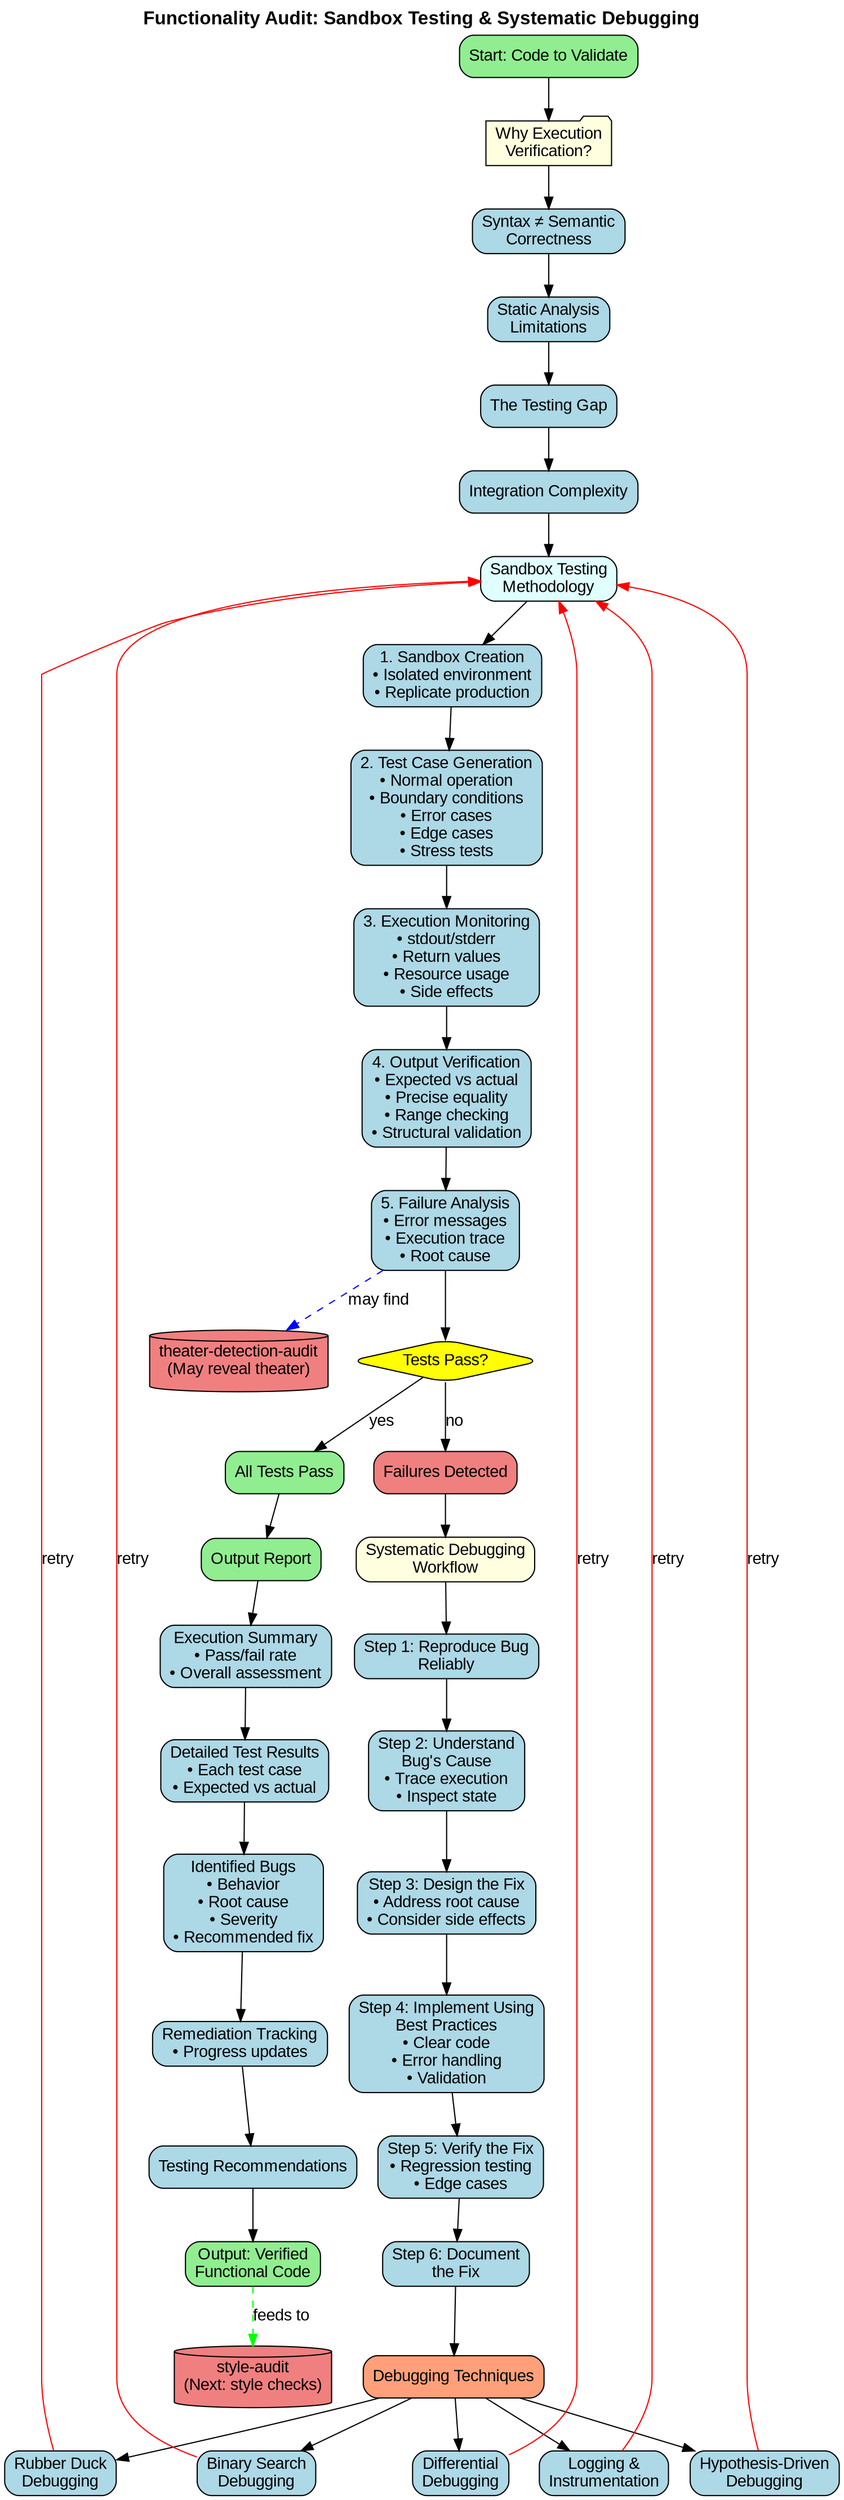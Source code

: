 digraph FunctionalityAudit {
    rankdir=TB;
    node [shape=box, style="rounded,filled", fillcolor=lightblue, fontname="Arial"];
    edge [fontname="Arial"];

    start [label="Start: Code to Validate", fillcolor=lightgreen];

    // Importance of Testing
    importance [label="Why Execution\nVerification?", fillcolor=lightyellow, shape=folder];
    i1 [label="Syntax ≠ Semantic\nCorrectness"];
    i2 [label="Static Analysis\nLimitations"];
    i3 [label="The Testing Gap"];
    i4 [label="Integration Complexity"];

    // Sandbox Testing Methodology
    sandbox [label="Sandbox Testing\nMethodology", fillcolor=lightcyan];
    sb1 [label="1. Sandbox Creation\n• Isolated environment\n• Replicate production"];
    sb2 [label="2. Test Case Generation\n• Normal operation\n• Boundary conditions\n• Error cases\n• Edge cases\n• Stress tests"];
    sb3 [label="3. Execution Monitoring\n• stdout/stderr\n• Return values\n• Resource usage\n• Side effects"];
    sb4 [label="4. Output Verification\n• Expected vs actual\n• Precise equality\n• Range checking\n• Structural validation"];
    sb5 [label="5. Failure Analysis\n• Error messages\n• Execution trace\n• Root cause"];

    // Systematic Debugging
    debug [label="Systematic Debugging\nWorkflow", fillcolor=lightyellow];
    d1 [label="Step 1: Reproduce Bug\nReliably"];
    d2 [label="Step 2: Understand\nBug's Cause\n• Trace execution\n• Inspect state"];
    d3 [label="Step 3: Design the Fix\n• Address root cause\n• Consider side effects"];
    d4 [label="Step 4: Implement Using\nBest Practices\n• Clear code\n• Error handling\n• Validation"];
    d5 [label="Step 5: Verify the Fix\n• Regression testing\n• Edge cases"];
    d6 [label="Step 6: Document\nthe Fix"];

    // Debugging Techniques
    techniques [label="Debugging Techniques", fillcolor=lightsalmon];
    t1 [label="Binary Search\nDebugging"];
    t2 [label="Rubber Duck\nDebugging"];
    t3 [label="Hypothesis-Driven\nDebugging"];
    t4 [label="Differential\nDebugging"];
    t5 [label="Logging &\nInstrumentation"];

    // Report Structure
    report [label="Output Report", fillcolor=lightgreen];
    r1 [label="Execution Summary\n• Pass/fail rate\n• Overall assessment"];
    r2 [label="Detailed Test Results\n• Each test case\n• Expected vs actual"];
    r3 [label="Identified Bugs\n• Behavior\n• Root cause\n• Severity\n• Recommended fix"];
    r4 [label="Remediation Tracking\n• Progress updates"];
    r5 [label="Testing Recommendations"];

    // Decision Point
    decision [label="Tests Pass?", shape=diamond, fillcolor=yellow];
    pass [label="All Tests Pass", fillcolor=lightgreen];
    fail [label="Failures Detected", fillcolor=lightcoral];

    output [label="Output: Verified\nFunctional Code", fillcolor=lightgreen];

    // External integrations
    theater [label="theater-detection-audit\n(May reveal theater)", shape=cylinder, fillcolor=lightcoral];
    style [label="style-audit\n(Next: style checks)", shape=cylinder, fillcolor=lightcoral];

    // Flow
    start -> importance;
    importance -> i1 -> i2 -> i3 -> i4;
    i4 -> sandbox;

    sandbox -> sb1 -> sb2 -> sb3 -> sb4 -> sb5;
    sb5 -> decision;

    decision -> pass [label="yes"];
    decision -> fail [label="no"];

    pass -> report;
    fail -> debug;

    debug -> d1 -> d2 -> d3 -> d4 -> d5 -> d6;
    d6 -> techniques;

    techniques -> t1;
    techniques -> t2;
    techniques -> t3;
    techniques -> t4;
    techniques -> t5;

    t1 -> sandbox [label="retry", color=red];
    t2 -> sandbox [label="retry", color=red];
    t3 -> sandbox [label="retry", color=red];
    t4 -> sandbox [label="retry", color=red];
    t5 -> sandbox [label="retry", color=red];

    report -> r1 -> r2 -> r3 -> r4 -> r5;
    r5 -> output;

    // Cross-references
    sb5 -> theater [style=dashed, label="may find", color=blue];
    output -> style [style=dashed, label="feeds to", color=green];

    // Labels
    labelloc="t";
    label="Functionality Audit: Sandbox Testing & Systematic Debugging";
    fontsize=16;
    fontname="Arial Bold";
}
